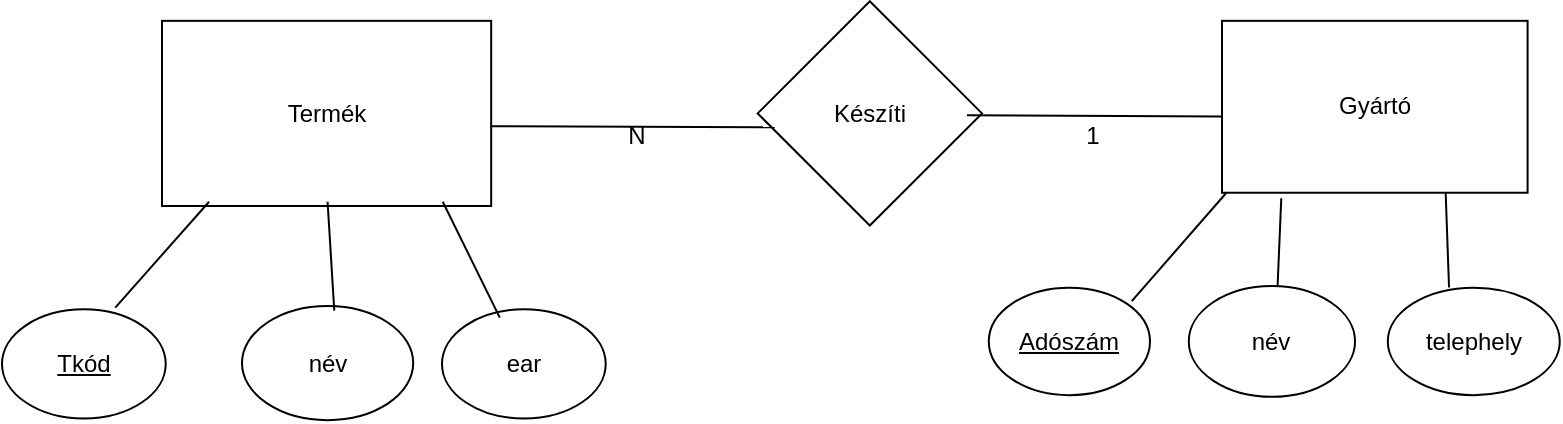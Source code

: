 <mxfile version="26.2.1">
  <diagram name="1 oldal" id="MDY0HgNOQ0pIM0oHoOO2">
    <mxGraphModel dx="2068" dy="1103" grid="1" gridSize="10" guides="1" tooltips="1" connect="1" arrows="1" fold="1" page="1" pageScale="1" pageWidth="827" pageHeight="1169" math="0" shadow="0">
      <root>
        <mxCell id="0" />
        <mxCell id="1" parent="0" />
        <mxCell id="oDkEoPvY5CQ05vEujJnZ-1" value="&lt;font style=&quot;vertical-align: inherit;&quot;&gt;&lt;font style=&quot;vertical-align: inherit;&quot;&gt;Termék&lt;/font&gt;&lt;/font&gt;" style="rounded=0;whiteSpace=wrap;html=1;" parent="1" vertex="1">
          <mxGeometry x="150" y="867.42" width="164.58" height="92.58" as="geometry" />
        </mxCell>
        <mxCell id="oDkEoPvY5CQ05vEujJnZ-2" value="&lt;font style=&quot;vertical-align: inherit;&quot;&gt;&lt;font style=&quot;vertical-align: inherit;&quot;&gt;Gyártó&lt;/font&gt;&lt;/font&gt;" style="rounded=0;whiteSpace=wrap;html=1;" parent="1" vertex="1">
          <mxGeometry x="680" y="867.42" width="152.79" height="85.95" as="geometry" />
        </mxCell>
        <mxCell id="oDkEoPvY5CQ05vEujJnZ-7" value="&lt;font style=&quot;vertical-align: inherit;&quot;&gt;&lt;font style=&quot;vertical-align: inherit;&quot;&gt;&lt;u&gt;Tkód&lt;/u&gt;&lt;/font&gt;&lt;/font&gt;" style="ellipse;whiteSpace=wrap;html=1;" parent="1" vertex="1">
          <mxGeometry x="70" y="1011.66" width="81.86" height="54.57" as="geometry" />
        </mxCell>
        <mxCell id="oDkEoPvY5CQ05vEujJnZ-8" value="&lt;font style=&quot;vertical-align: inherit;&quot;&gt;&lt;font style=&quot;vertical-align: inherit;&quot;&gt;&lt;font style=&quot;vertical-align: inherit;&quot;&gt;&lt;font style=&quot;vertical-align: inherit;&quot;&gt;név&lt;/font&gt;&lt;/font&gt;&lt;/font&gt;&lt;/font&gt;" style="ellipse;whiteSpace=wrap;html=1;" parent="1" vertex="1">
          <mxGeometry x="190" y="1010" width="85.6" height="57.07" as="geometry" />
        </mxCell>
        <mxCell id="oDkEoPvY5CQ05vEujJnZ-9" value="&lt;font style=&quot;vertical-align: inherit;&quot;&gt;&lt;font style=&quot;vertical-align: inherit;&quot;&gt;&lt;font style=&quot;vertical-align: inherit;&quot;&gt;&lt;font style=&quot;vertical-align: inherit;&quot;&gt;&lt;font style=&quot;vertical-align: inherit;&quot;&gt;&lt;font style=&quot;vertical-align: inherit;&quot;&gt;ear&lt;/font&gt;&lt;/font&gt;&lt;/font&gt;&lt;/font&gt;&lt;/font&gt;&lt;/font&gt;" style="ellipse;whiteSpace=wrap;html=1;" parent="1" vertex="1">
          <mxGeometry x="290" y="1011.67" width="81.85" height="54.57" as="geometry" />
        </mxCell>
        <mxCell id="oDkEoPvY5CQ05vEujJnZ-10" value="&lt;font style=&quot;vertical-align: inherit;&quot;&gt;&lt;font style=&quot;vertical-align: inherit;&quot;&gt;&lt;u&gt;&lt;font style=&quot;vertical-align: inherit;&quot;&gt;&lt;font style=&quot;vertical-align: inherit;&quot;&gt;Adószám&lt;/font&gt;&lt;/font&gt;&lt;/u&gt;&lt;/font&gt;&lt;/font&gt;" style="ellipse;whiteSpace=wrap;html=1;" parent="1" vertex="1">
          <mxGeometry x="563.4" y="1000.83" width="80.6" height="53.74" as="geometry" />
        </mxCell>
        <mxCell id="oDkEoPvY5CQ05vEujJnZ-11" value="&lt;font style=&quot;vertical-align: inherit;&quot;&gt;&lt;font style=&quot;vertical-align: inherit;&quot;&gt;&lt;font style=&quot;vertical-align: inherit;&quot;&gt;&lt;font style=&quot;vertical-align: inherit;&quot;&gt;név&lt;/font&gt;&lt;/font&gt;&lt;/font&gt;&lt;/font&gt;" style="ellipse;whiteSpace=wrap;html=1;" parent="1" vertex="1">
          <mxGeometry x="663.4" y="1000" width="83.11" height="55.4" as="geometry" />
        </mxCell>
        <mxCell id="oDkEoPvY5CQ05vEujJnZ-12" value="&lt;font style=&quot;vertical-align: inherit;&quot;&gt;&lt;font style=&quot;vertical-align: inherit;&quot;&gt;telephely&lt;/font&gt;&lt;/font&gt;" style="ellipse;whiteSpace=wrap;html=1;" parent="1" vertex="1">
          <mxGeometry x="762.91" y="1000.83" width="85.98" height="53.74" as="geometry" />
        </mxCell>
        <mxCell id="oDkEoPvY5CQ05vEujJnZ-13" value="&lt;font style=&quot;vertical-align: inherit;&quot;&gt;&lt;font style=&quot;vertical-align: inherit;&quot;&gt;Készíti&lt;/font&gt;&lt;/font&gt;" style="rhombus;whiteSpace=wrap;html=1;" parent="1" vertex="1">
          <mxGeometry x="447.83" y="857.62" width="112.17" height="112.17" as="geometry" />
        </mxCell>
        <mxCell id="oDkEoPvY5CQ05vEujJnZ-16" value="" style="endArrow=none;html=1;rounded=0;entryX=0.143;entryY=0.977;entryDx=0;entryDy=0;entryPerimeter=0;exitX=0.692;exitY=-0.016;exitDx=0;exitDy=0;exitPerimeter=0;" parent="1" source="oDkEoPvY5CQ05vEujJnZ-7" target="oDkEoPvY5CQ05vEujJnZ-1" edge="1">
          <mxGeometry width="50" height="50" relative="1" as="geometry">
            <mxPoint x="240" y="999" as="sourcePoint" />
            <mxPoint x="101.33" y="972" as="targetPoint" />
          </mxGeometry>
        </mxCell>
        <mxCell id="oDkEoPvY5CQ05vEujJnZ-17" value="" style="endArrow=none;html=1;rounded=0;entryX=0.503;entryY=0.977;entryDx=0;entryDy=0;entryPerimeter=0;exitX=0.539;exitY=0.041;exitDx=0;exitDy=0;exitPerimeter=0;" parent="1" source="oDkEoPvY5CQ05vEujJnZ-8" target="oDkEoPvY5CQ05vEujJnZ-1" edge="1">
          <mxGeometry width="50" height="50" relative="1" as="geometry">
            <mxPoint x="164.35" y="1002" as="sourcePoint" />
            <mxPoint x="164.5" y="972" as="targetPoint" />
          </mxGeometry>
        </mxCell>
        <mxCell id="oDkEoPvY5CQ05vEujJnZ-18" value="" style="endArrow=none;html=1;rounded=0;exitX=0.353;exitY=0.076;exitDx=0;exitDy=0;exitPerimeter=0;entryX=0.853;entryY=0.977;entryDx=0;entryDy=0;entryPerimeter=0;" parent="1" source="oDkEoPvY5CQ05vEujJnZ-9" target="oDkEoPvY5CQ05vEujJnZ-1" edge="1">
          <mxGeometry width="50" height="50" relative="1" as="geometry">
            <mxPoint x="375.365" y="996.914" as="sourcePoint" />
            <mxPoint x="224.65" y="972" as="targetPoint" />
          </mxGeometry>
        </mxCell>
        <mxCell id="oDkEoPvY5CQ05vEujJnZ-22" value="" style="endArrow=none;html=1;rounded=0;exitX=0.933;exitY=0.508;exitDx=0;exitDy=0;exitPerimeter=0;entryX=0;entryY=0.556;entryDx=0;entryDy=0;entryPerimeter=0;" parent="1" source="oDkEoPvY5CQ05vEujJnZ-13" target="oDkEoPvY5CQ05vEujJnZ-2" edge="1">
          <mxGeometry width="50" height="50" relative="1" as="geometry">
            <mxPoint x="373.68" y="931.56" as="sourcePoint" />
            <mxPoint x="490" y="932" as="targetPoint" />
          </mxGeometry>
        </mxCell>
        <mxCell id="oDkEoPvY5CQ05vEujJnZ-23" value="" style="endArrow=none;html=1;rounded=0;exitX=0.998;exitY=0.569;exitDx=0;exitDy=0;exitPerimeter=0;entryX=0.076;entryY=0.562;entryDx=0;entryDy=0;entryPerimeter=0;" parent="1" source="oDkEoPvY5CQ05vEujJnZ-1" target="oDkEoPvY5CQ05vEujJnZ-13" edge="1">
          <mxGeometry width="50" height="50" relative="1" as="geometry">
            <mxPoint x="179" y="932" as="sourcePoint" />
            <mxPoint x="360" y="950" as="targetPoint" />
          </mxGeometry>
        </mxCell>
        <mxCell id="oDkEoPvY5CQ05vEujJnZ-24" value="N" style="text;html=1;align=center;verticalAlign=middle;resizable=0;points=[];autosize=1;strokeColor=none;fillColor=none;" parent="1" vertex="1">
          <mxGeometry x="371.85" y="910" width="30" height="30" as="geometry" />
        </mxCell>
        <mxCell id="oDkEoPvY5CQ05vEujJnZ-25" value="1" style="text;html=1;align=center;verticalAlign=middle;resizable=0;points=[];autosize=1;strokeColor=none;fillColor=none;" parent="1" vertex="1">
          <mxGeometry x="600" y="910" width="30" height="30" as="geometry" />
        </mxCell>
        <mxCell id="oDkEoPvY5CQ05vEujJnZ-34" value="" style="endArrow=none;html=1;rounded=0;entryX=0.013;entryY=1.003;entryDx=0;entryDy=0;entryPerimeter=0;exitX=0.887;exitY=0.126;exitDx=0;exitDy=0;exitPerimeter=0;" parent="1" source="oDkEoPvY5CQ05vEujJnZ-10" target="oDkEoPvY5CQ05vEujJnZ-2" edge="1">
          <mxGeometry width="50" height="50" relative="1" as="geometry">
            <mxPoint x="636.5" y="1006.67" as="sourcePoint" />
            <mxPoint x="683.5" y="953.67" as="targetPoint" />
          </mxGeometry>
        </mxCell>
        <mxCell id="oDkEoPvY5CQ05vEujJnZ-35" value="" style="endArrow=none;html=1;rounded=0;entryX=0.194;entryY=1.032;entryDx=0;entryDy=0;entryPerimeter=0;exitX=0.534;exitY=0.005;exitDx=0;exitDy=0;exitPerimeter=0;" parent="1" source="oDkEoPvY5CQ05vEujJnZ-11" target="oDkEoPvY5CQ05vEujJnZ-2" edge="1">
          <mxGeometry width="50" height="50" relative="1" as="geometry">
            <mxPoint x="713" y="1007.37" as="sourcePoint" />
            <mxPoint x="710" y="953.37" as="targetPoint" />
          </mxGeometry>
        </mxCell>
        <mxCell id="oDkEoPvY5CQ05vEujJnZ-36" value="" style="endArrow=none;html=1;rounded=0;exitX=0.356;exitY=-0.002;exitDx=0;exitDy=0;exitPerimeter=0;entryX=0.732;entryY=1.003;entryDx=0;entryDy=0;entryPerimeter=0;" parent="1" source="oDkEoPvY5CQ05vEujJnZ-12" target="oDkEoPvY5CQ05vEujJnZ-2" edge="1">
          <mxGeometry width="50" height="50" relative="1" as="geometry">
            <mxPoint x="828.5" y="1011.67" as="sourcePoint" />
            <mxPoint x="799.5" y="953.67" as="targetPoint" />
          </mxGeometry>
        </mxCell>
      </root>
    </mxGraphModel>
  </diagram>
</mxfile>

